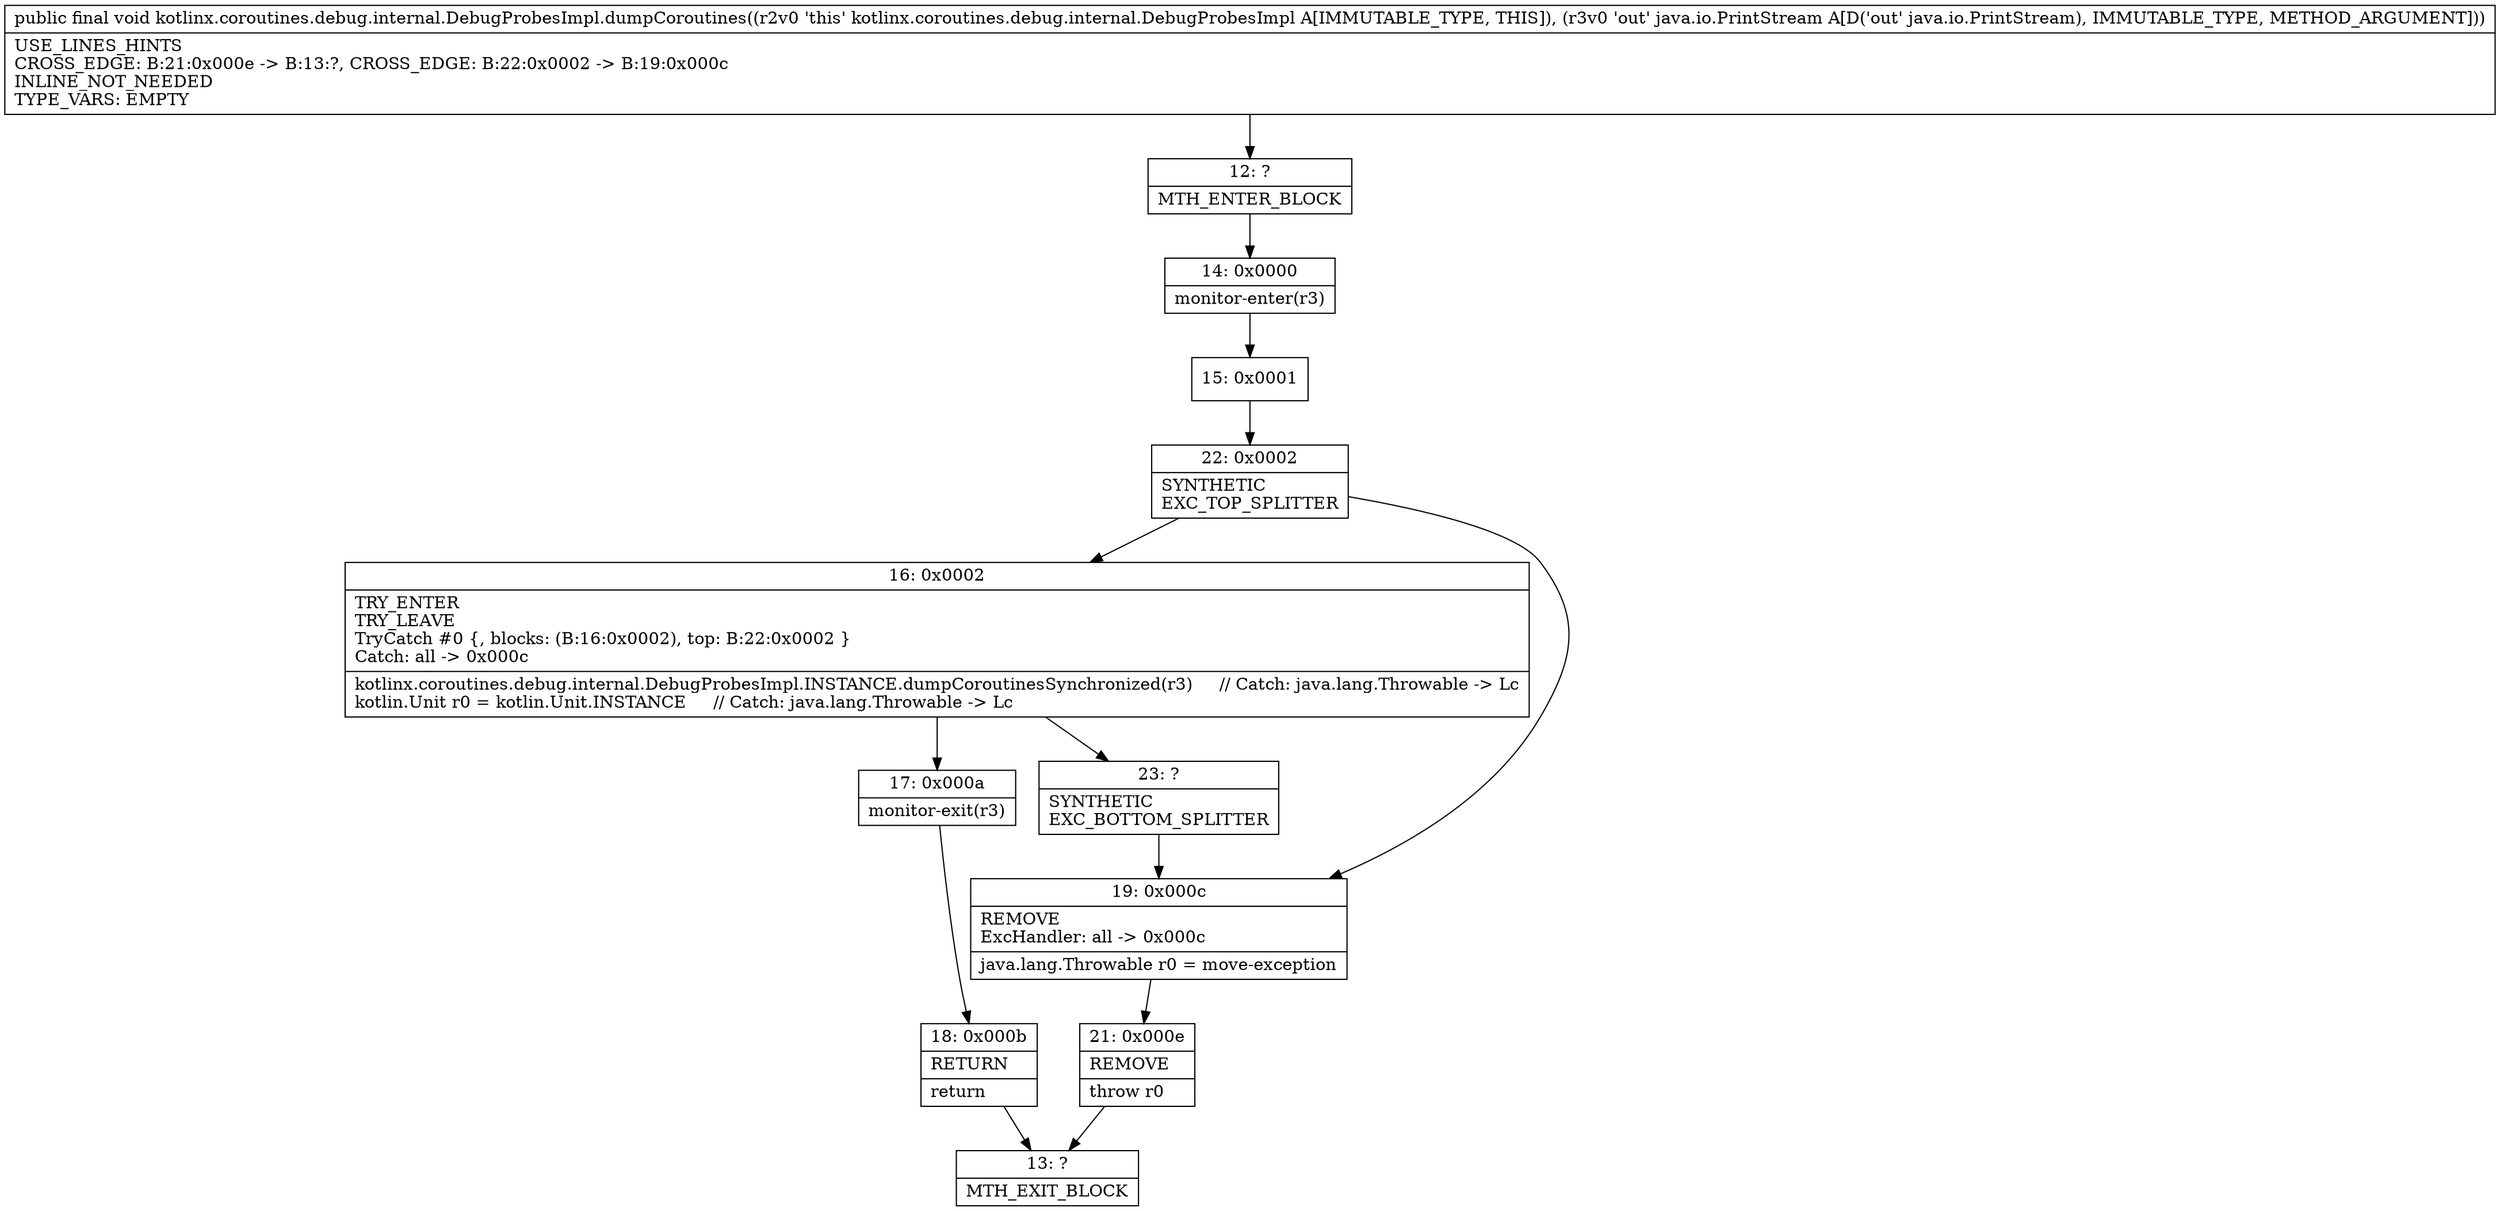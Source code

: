 digraph "CFG forkotlinx.coroutines.debug.internal.DebugProbesImpl.dumpCoroutines(Ljava\/io\/PrintStream;)V" {
Node_12 [shape=record,label="{12\:\ ?|MTH_ENTER_BLOCK\l}"];
Node_14 [shape=record,label="{14\:\ 0x0000|monitor\-enter(r3)\l}"];
Node_15 [shape=record,label="{15\:\ 0x0001}"];
Node_22 [shape=record,label="{22\:\ 0x0002|SYNTHETIC\lEXC_TOP_SPLITTER\l}"];
Node_16 [shape=record,label="{16\:\ 0x0002|TRY_ENTER\lTRY_LEAVE\lTryCatch #0 \{, blocks: (B:16:0x0002), top: B:22:0x0002 \}\lCatch: all \-\> 0x000c\l|kotlinx.coroutines.debug.internal.DebugProbesImpl.INSTANCE.dumpCoroutinesSynchronized(r3)     \/\/ Catch: java.lang.Throwable \-\> Lc\lkotlin.Unit r0 = kotlin.Unit.INSTANCE     \/\/ Catch: java.lang.Throwable \-\> Lc\l}"];
Node_17 [shape=record,label="{17\:\ 0x000a|monitor\-exit(r3)\l}"];
Node_18 [shape=record,label="{18\:\ 0x000b|RETURN\l|return\l}"];
Node_13 [shape=record,label="{13\:\ ?|MTH_EXIT_BLOCK\l}"];
Node_23 [shape=record,label="{23\:\ ?|SYNTHETIC\lEXC_BOTTOM_SPLITTER\l}"];
Node_19 [shape=record,label="{19\:\ 0x000c|REMOVE\lExcHandler: all \-\> 0x000c\l|java.lang.Throwable r0 = move\-exception\l}"];
Node_21 [shape=record,label="{21\:\ 0x000e|REMOVE\l|throw r0\l}"];
MethodNode[shape=record,label="{public final void kotlinx.coroutines.debug.internal.DebugProbesImpl.dumpCoroutines((r2v0 'this' kotlinx.coroutines.debug.internal.DebugProbesImpl A[IMMUTABLE_TYPE, THIS]), (r3v0 'out' java.io.PrintStream A[D('out' java.io.PrintStream), IMMUTABLE_TYPE, METHOD_ARGUMENT]))  | USE_LINES_HINTS\lCROSS_EDGE: B:21:0x000e \-\> B:13:?, CROSS_EDGE: B:22:0x0002 \-\> B:19:0x000c\lINLINE_NOT_NEEDED\lTYPE_VARS: EMPTY\l}"];
MethodNode -> Node_12;Node_12 -> Node_14;
Node_14 -> Node_15;
Node_15 -> Node_22;
Node_22 -> Node_16;
Node_22 -> Node_19;
Node_16 -> Node_17;
Node_16 -> Node_23;
Node_17 -> Node_18;
Node_18 -> Node_13;
Node_23 -> Node_19;
Node_19 -> Node_21;
Node_21 -> Node_13;
}

